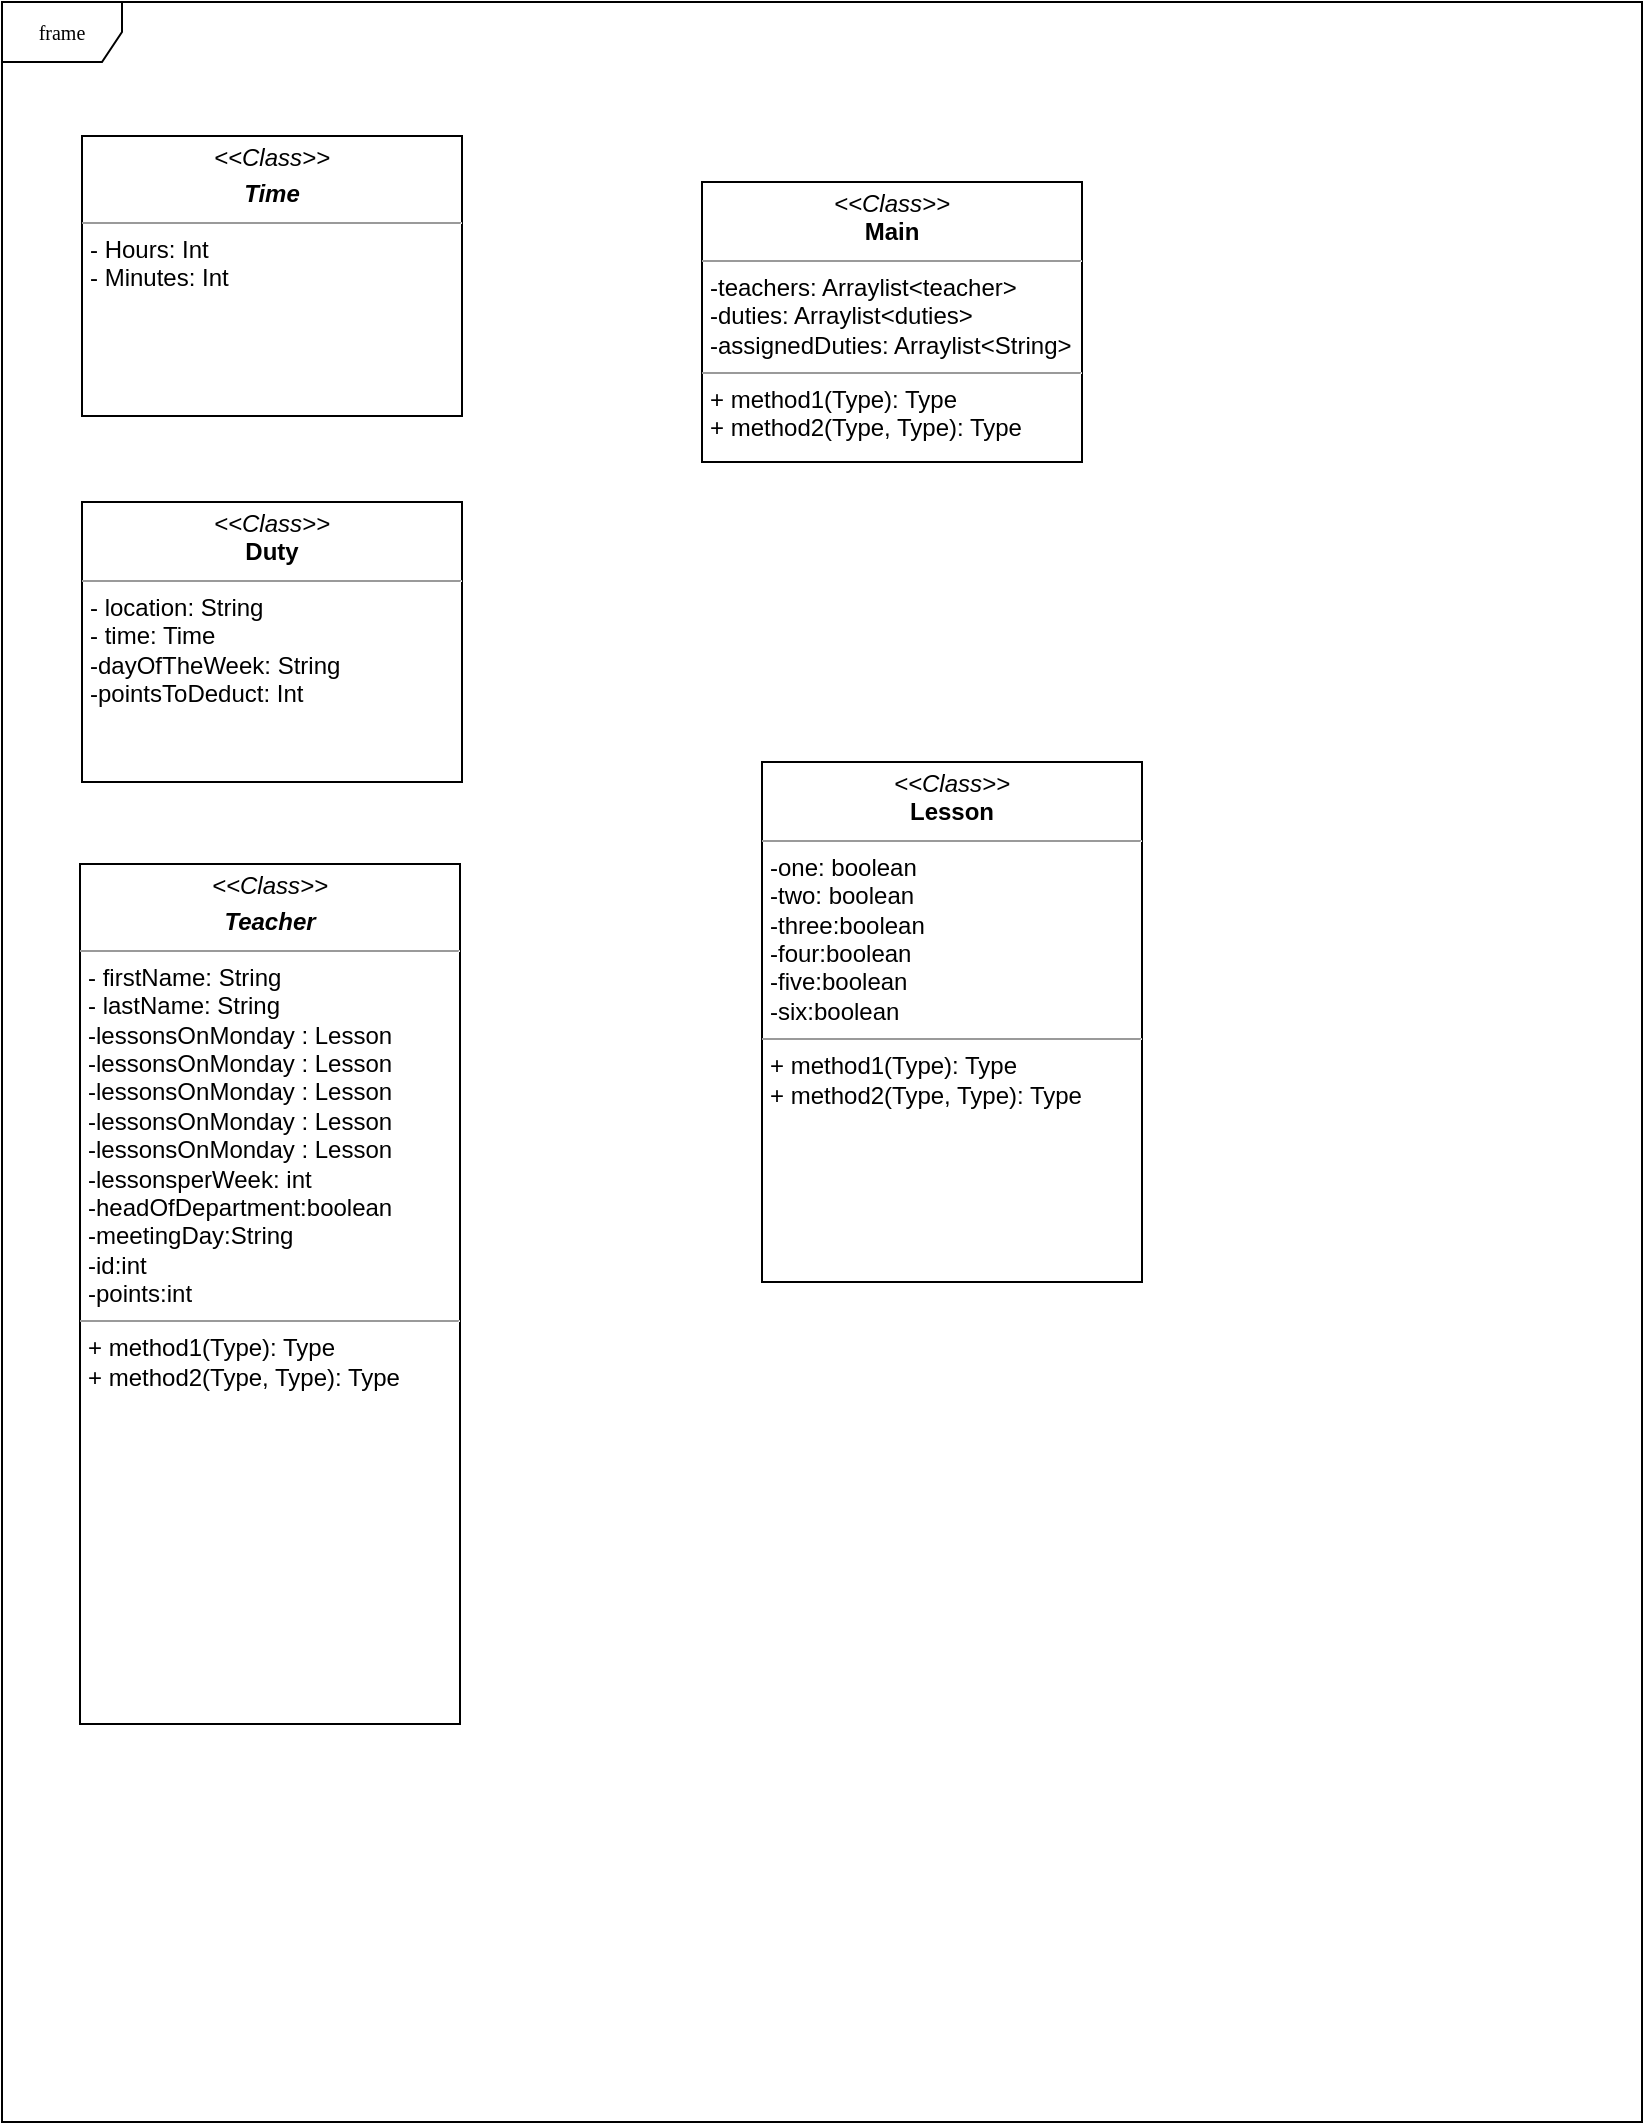 <mxfile version="13.7.9" type="device"><diagram name="Page-1" id="c4acf3e9-155e-7222-9cf6-157b1a14988f"><mxGraphModel dx="696" dy="905" grid="1" gridSize="10" guides="1" tooltips="1" connect="1" arrows="1" fold="1" page="1" pageScale="1" pageWidth="850" pageHeight="1100" background="#ffffff" math="0" shadow="0"><root><mxCell id="0"/><mxCell id="1" parent="0"/><mxCell id="17acba5748e5396b-1" value="frame" style="shape=umlFrame;whiteSpace=wrap;html=1;rounded=0;shadow=0;comic=0;labelBackgroundColor=none;strokeWidth=1;fontFamily=Verdana;fontSize=10;align=center;" parent="1" vertex="1"><mxGeometry x="20" y="20" width="820" height="1060" as="geometry"/></mxCell><mxCell id="5d2195bd80daf111-12" value="&lt;p style=&quot;margin: 0px ; margin-top: 4px ; text-align: center&quot;&gt;&lt;i&gt;&amp;lt;&amp;lt;Class&amp;gt;&amp;gt;&lt;/i&gt;&lt;br&gt;&lt;b&gt;Lesson&lt;/b&gt;&lt;/p&gt;&lt;hr size=&quot;1&quot;&gt;&lt;p style=&quot;margin: 0px ; margin-left: 4px&quot;&gt;-one: boolean&lt;br&gt;-two: boolean&lt;/p&gt;&lt;p style=&quot;margin: 0px ; margin-left: 4px&quot;&gt;-three:boolean&lt;/p&gt;&lt;p style=&quot;margin: 0px ; margin-left: 4px&quot;&gt;-four:boolean&lt;/p&gt;&lt;p style=&quot;margin: 0px ; margin-left: 4px&quot;&gt;-five:boolean&lt;/p&gt;&lt;p style=&quot;margin: 0px ; margin-left: 4px&quot;&gt;-six:boolean&lt;/p&gt;&lt;hr size=&quot;1&quot;&gt;&lt;p style=&quot;margin: 0px ; margin-left: 4px&quot;&gt;+ method1(Type): Type&lt;br&gt;+ method2(Type, Type): Type&lt;/p&gt;" style="verticalAlign=top;align=left;overflow=fill;fontSize=12;fontFamily=Helvetica;html=1;rounded=0;shadow=0;comic=0;labelBackgroundColor=none;strokeWidth=1" parent="1" vertex="1"><mxGeometry x="400" y="400" width="190" height="260" as="geometry"/></mxCell><mxCell id="5d2195bd80daf111-15" value="&lt;p style=&quot;margin: 0px ; margin-top: 4px ; text-align: center&quot;&gt;&lt;i&gt;&amp;lt;&amp;lt;Class&amp;gt;&amp;gt;&lt;/i&gt;&lt;br&gt;&lt;b&gt;Main&lt;/b&gt;&lt;/p&gt;&lt;hr size=&quot;1&quot;&gt;&lt;p style=&quot;margin: 0px ; margin-left: 4px&quot;&gt;-teachers: Arraylist&amp;lt;teacher&amp;gt;&lt;br&gt;-duties: Arraylist&amp;lt;duties&amp;gt;&lt;/p&gt;&lt;p style=&quot;margin: 0px ; margin-left: 4px&quot;&gt;-assignedDuties: Arraylist&amp;lt;String&amp;gt;&lt;/p&gt;&lt;hr size=&quot;1&quot;&gt;&lt;p style=&quot;margin: 0px ; margin-left: 4px&quot;&gt;+ method1(Type): Type&lt;br&gt;+ method2(Type, Type): Type&lt;/p&gt;" style="verticalAlign=top;align=left;overflow=fill;fontSize=12;fontFamily=Helvetica;html=1;rounded=0;shadow=0;comic=0;labelBackgroundColor=none;strokeWidth=1" parent="1" vertex="1"><mxGeometry x="370" y="110" width="190" height="140" as="geometry"/></mxCell><mxCell id="5d2195bd80daf111-18" value="&lt;p style=&quot;margin: 0px ; margin-top: 4px ; text-align: center&quot;&gt;&lt;i&gt;&amp;lt;&amp;lt;Class&amp;gt;&amp;gt;&lt;/i&gt;&lt;/p&gt;&lt;p style=&quot;margin: 0px ; margin-top: 4px ; text-align: center&quot;&gt;&lt;b&gt;&lt;i&gt;Time&lt;/i&gt;&lt;br&gt;&lt;/b&gt;&lt;/p&gt;&lt;hr size=&quot;1&quot;&gt;&lt;p style=&quot;margin: 0px ; margin-left: 4px&quot;&gt;- Hours: Int&lt;br&gt;- Minutes: Int&lt;/p&gt;&lt;p style=&quot;margin: 0px ; margin-left: 4px&quot;&gt;&lt;br&gt;&lt;/p&gt;" style="verticalAlign=top;align=left;overflow=fill;fontSize=12;fontFamily=Helvetica;html=1;rounded=0;shadow=0;comic=0;labelBackgroundColor=none;strokeWidth=1" parent="1" vertex="1"><mxGeometry x="60" y="87" width="190" height="140" as="geometry"/></mxCell><mxCell id="5d2195bd80daf111-19" value="&lt;p style=&quot;margin: 0px ; margin-top: 4px ; text-align: center&quot;&gt;&lt;i&gt;&amp;lt;&amp;lt;Class&amp;gt;&amp;gt;&lt;/i&gt;&lt;br&gt;&lt;b&gt;Duty&lt;/b&gt;&lt;/p&gt;&lt;hr size=&quot;1&quot;&gt;&lt;p style=&quot;margin: 0px ; margin-left: 4px&quot;&gt;- location: String&lt;br&gt;- time: Time&lt;/p&gt;&lt;p style=&quot;margin: 0px ; margin-left: 4px&quot;&gt;-dayOfTheWeek: String&lt;/p&gt;&lt;p style=&quot;margin: 0px ; margin-left: 4px&quot;&gt;-pointsToDeduct: Int&lt;/p&gt;&lt;p style=&quot;margin: 0px ; margin-left: 4px&quot;&gt;&lt;br&gt;&lt;/p&gt;" style="verticalAlign=top;align=left;overflow=fill;fontSize=12;fontFamily=Helvetica;html=1;rounded=0;shadow=0;comic=0;labelBackgroundColor=none;strokeWidth=1" parent="1" vertex="1"><mxGeometry x="60" y="270" width="190" height="140" as="geometry"/></mxCell><mxCell id="5d2195bd80daf111-20" value="&lt;p style=&quot;margin: 0px ; margin-top: 4px ; text-align: center&quot;&gt;&lt;i&gt;&amp;lt;&amp;lt;Class&amp;gt;&amp;gt;&lt;/i&gt;&lt;br&gt;&lt;/p&gt;&lt;p style=&quot;margin: 0px ; margin-top: 4px ; text-align: center&quot;&gt;&lt;b&gt;&lt;i&gt;Teacher&lt;/i&gt;&lt;/b&gt;&lt;/p&gt;&lt;hr size=&quot;1&quot;&gt;&lt;p style=&quot;margin: 0px ; margin-left: 4px&quot;&gt;- firstName: String&lt;br&gt;- lastName: String&lt;/p&gt;&lt;p style=&quot;margin: 0px ; margin-left: 4px&quot;&gt;-lessonsOnMonday : Lesson&lt;/p&gt;&lt;p style=&quot;margin: 0px ; margin-left: 4px&quot;&gt;-lessonsOnMonday : Lesson&lt;br&gt;&lt;/p&gt;&lt;p style=&quot;margin: 0px ; margin-left: 4px&quot;&gt;-lessonsOnMonday : Lesson&lt;br&gt;&lt;/p&gt;&lt;p style=&quot;margin: 0px ; margin-left: 4px&quot;&gt;-lessonsOnMonday : Lesson&lt;br&gt;&lt;/p&gt;&lt;p style=&quot;margin: 0px ; margin-left: 4px&quot;&gt;-lessonsOnMonday : Lesson&lt;br&gt;&lt;/p&gt;&lt;p style=&quot;margin: 0px ; margin-left: 4px&quot;&gt;-lessonsperWeek: int&lt;/p&gt;&lt;p style=&quot;margin: 0px ; margin-left: 4px&quot;&gt;-headOfDepartment:boolean&lt;/p&gt;&lt;p style=&quot;margin: 0px ; margin-left: 4px&quot;&gt;-meetingDay:String&lt;/p&gt;&lt;p style=&quot;margin: 0px ; margin-left: 4px&quot;&gt;-id:int&lt;/p&gt;&lt;p style=&quot;margin: 0px ; margin-left: 4px&quot;&gt;-points:int&lt;/p&gt;&lt;hr size=&quot;1&quot;&gt;&lt;p style=&quot;margin: 0px ; margin-left: 4px&quot;&gt;+ method1(Type): Type&lt;br&gt;+ method2(Type, Type): Type&lt;/p&gt;" style="verticalAlign=top;align=left;overflow=fill;fontSize=12;fontFamily=Helvetica;html=1;rounded=0;shadow=0;comic=0;labelBackgroundColor=none;strokeWidth=1" parent="1" vertex="1"><mxGeometry x="59" y="451" width="190" height="430" as="geometry"/></mxCell></root></mxGraphModel></diagram></mxfile>